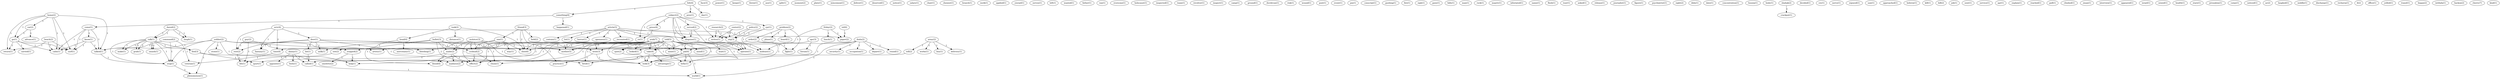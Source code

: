 digraph G {
  home [ label="home(2)" ];
  car [ label="car(2)" ];
  go [ label="go(1)" ];
  return [ label="return(1)" ];
  surf [ label="surf(1)" ];
  calm [ label="calm(1)" ];
  talked [ label="talked(1)" ];
  face [ label="face(3)" ];
  felt [ label="felt(4)" ];
  something [ label="something(4)" ];
  prey [ label="prey(1)" ];
  day [ label="day(1)" ];
  problem [ label="problem(2)" ];
  order [ label="order(2)" ];
  plane [ label="plane(1)" ];
  board [ label="board(1)" ];
  fight [ label="fight(1)" ];
  apc [ label="apc(3)" ];
  forum [ label="forum(1)" ];
  mideast [ label="mideast(1)" ];
  power [ label="power(1)" ];
  keeps [ label="keeps(1)" ];
  threw [ label="threw(1)" ];
  beach [ label="beach(2)" ];
  ass [ label="ass(1)" ];
  split [ label="split(1)" ];
  moment [ label="moment(2)" ];
  plate [ label="plate(1)" ];
  mincemeat [ label="mincemeat(1)" ];
  deliver [ label="deliver(1)" ];
  deserved [ label="deserved(1)" ];
  army [ label="army(2)" ];
  boy [ label="boy(1)" ];
  delivery [ label="delivery(1)" ];
  works [ label="works(1)" ];
  tell [ label="tell(2)" ];
  notice [ label="notice(1)" ];
  salary [ label="salary(1)" ];
  chair [ label="chair(1)" ];
  aviv [ label="aviv(4)" ];
  time [ label="time(4)" ];
  deer [ label="deer(1)" ];
  fantasy [ label="fantasy(1)" ];
  rest [ label="rest(2)" ];
  paper [ label="paper(2)" ];
  chemist [ label="chemist(1)" ];
  branch [ label="branch(1)" ];
  advance [ label="advance(1)" ];
  work [ label="work(1)" ];
  applied [ label="applied(1)" ];
  yisrael [ label="yisrael(1)" ];
  article [ label="article(3)" ];
  recounted [ label="recounted(1)" ];
  disguise [ label="disguise(1)" ];
  contain [ label="contain(1)" ];
  disguise [ label="disguise(1)" ];
  horror [ label="horror(1)" ];
  openness [ label="openness(1)" ];
  org [ label="org(3)" ];
  lot [ label="lot(1)" ];
  subject [ label="subject(2)" ];
  press [ label="press(4)" ];
  re [ label="re(1)" ];
  served [ label="served(2)" ];
  cpr [ label="cpr(1)" ];
  operate [ label="operate(1)" ];
  writes [ label="writes(1)" ];
  friday [ label="friday(2)" ];
  lunch [ label="lunch(1)" ];
  mother [ label="mother(5)" ];
  serves [ label="serves(1)" ];
  left [ label="left(1)" ];
  happened [ label="happened(1)" ];
  come [ label="come(1)" ];
  wanted [ label="wanted(1)" ];
  father [ label="father(1)" ];
  stop [ label="stop(1)" ];
  phenomenon [ label="phenomenon(1)" ];
  carried [ label="carried(1)" ];
  ran [ label="ran(1)" ];
  everyone [ label="everyone(1)" ];
  holocaust [ label="holocaust(1)" ];
  inspected [ label="inspected(1)" ];
  team [ label="team(1)" ];
  dared [ label="dared(2)" ];
  talk [ label="talk(4)" ];
  talk [ label="talk(1)" ];
  laugh [ label="laugh(1)" ];
  laugh [ label="laugh(1)" ];
  revolver [ label="revolver(1)" ];
  inspect [ label="inspect(1)" ];
  grab [ label="grab(1)" ];
  feel [ label="feel(3)" ];
  smash [ label="smash(1)" ];
  make [ label="make(1)" ];
  stop [ label="stop(1)" ];
  camp [ label="camp(1)" ];
  ground [ label="ground(1)" ];
  duvdevan [ label="duvdevan(1)" ];
  risk [ label="risk(1)" ];
  wound [ label="wound(1)" ];
  post [ label="post(1)" ];
  soldier [ label="soldier(2)" ];
  stone [ label="stone(1)" ];
  bleeding [ label="bleeding(1)" ];
  artery [ label="artery(1)" ];
  stopped [ label="stopped(2)" ];
  help [ label="help(1)" ];
  event [ label="event(1)" ];
  center [ label="center(2)" ];
  pm [ label="pm(1)" ];
  conscript [ label="conscript(1)" ];
  took [ label="took(2)" ];
  distance [ label="distance(1)" ];
  head [ label="head(4)" ];
  shot [ label="shot(6)" ];
  gushing [ label="gushing(1)" ];
  fire [ label="fire(1)" ];
  sigh [ label="sigh(1)" ];
  goes [ label="goes(1)" ];
  falls [ label="falls(1)" ];
  man [ label="man(1)" ];
  rock [ label="rock(1)" ];
  bullet [ label="bullet(3)" ];
  cocktail [ label="cocktail(2)" ];
  made [ label="made(2)" ];
  blood [ label="blood(4)" ];
  milk [ label="milk(1)" ];
  effect [ label="effect(2)" ];
  maariv [ label="maariv(1)" ];
  infuriated [ label="infuriated(1)" ];
  name [ label="name(1)" ];
  flesh [ label="flesh(1)" ];
  policy [ label="policy(2)" ];
  tour [ label="tour(1)" ];
  know [ label="know(1)" ];
  asked [ label="asked(1)" ];
  release [ label="release(1)" ];
  dudu [ label="dudu(2)" ];
  depart [ label="depart(1)" ];
  round [ label="round(1)" ];
  called [ label="called(1)" ];
  pal [ label="pal(4)" ];
  security [ label="security(1)" ];
  occupation [ label="occupation(1)" ];
  world [ label="world(1)" ];
  command [ label="command(2)" ];
  veteran [ label="veteran(1)" ];
  friend [ label="friend(3)" ];
  one [ label="one(1)" ];
  field [ label="field(2)" ];
  practice [ label="practice(1)" ];
  way [ label="way(1)" ];
  journalist [ label="journalist(1)" ];
  figure [ label="figure(1)" ];
  take [ label="take(4)" ];
  look [ label="look(3)" ];
  told [ label="told(5)" ];
  mine [ label="mine(1)" ];
  spot [ label="spot(2)" ];
  wait [ label="wait(1)" ];
  looked [ label="looked(1)" ];
  went [ label="went(3)" ];
  belly [ label="belly(1)" ];
  mind [ label="mind(1)" ];
  psychiatrist [ label="psychiatrist(1)" ];
  sight [ label="sight(2)" ];
  didn [ label="didn(1)" ];
  date [ label="date(1)" ];
  molotov [ label="molotov(3)" ];
  chum [ label="chum(1)" ];
  fired [ label="fired(1)" ];
  concentration [ label="concentration(1)" ];
  research [ label="research(2)" ];
  spurt [ label="spurt(1)" ];
  madness [ label="madness(2)" ];
  bosnia [ label="bosnia(1)" ];
  body [ label="body(1)" ];
  arab [ label="arab(7)" ];
  shahak [ label="shahak(2)" ];
  crackpot [ label="crackpot(1)" ];
  decided [ label="decided(1)" ];
  cry [ label="cry(1)" ];
  nerve [ label="nerve(1)" ];
  enjoyed [ label="enjoyed(1)" ];
  saw [ label="saw(1)" ];
  approached [ label="approached(1)" ];
  advantage [ label="advantage(1)" ];
  hebrew [ label="hebrew(1)" ];
  kill [ label="kill(1)" ];
  hill [ label="hill(2)" ];
  job [ label="job(1)" ];
  sent [ label="sent(1)" ];
  service [ label="service(1)" ];
  apr [ label="apr(1)" ];
  hit [ label="hit(1)" ];
  explain [ label="explain(1)" ];
  reached [ label="reached(1)" ];
  gull [ label="gull(1)" ];
  climbed [ label="climbed(1)" ];
  danny [ label="danny(1)" ];
  opposite [ label="opposite(1)" ];
  feels [ label="feels(1)" ];
  zman [ label="zman(1)" ];
  interview [ label="interview(1)" ];
  appeared [ label="appeared(1)" ];
  mercenary [ label="mercenary(1)" ];
  see [ label="see(2)" ];
  israel [ label="israel(1)" ];
  seized [ label="seized(1)" ];
  health [ label="health(1)" ];
  omelette [ label="omelette(2)" ];
  guy [ label="guy(2)" ];
  life [ label="life(1)" ];
  stare [ label="stare(1)" ];
  jerusalem [ label="jerusalem(1)" ];
  corps [ label="corps(1)" ];
  noticed [ label="noticed(1)" ];
  ac [ label="ac(2)" ];
  laughed [ label="laughed(1)" ];
  middle [ label="middle(1)" ];
  discharge [ label="discharge(1)" ];
  rechavia [ label="rechavia(1)" ];
  il [ label="il(2)" ];
  office [ label="office(1)" ];
  tel [ label="tel(4)" ];
  yelled [ label="yelled(1)" ];
  transl [ label="transl(1)" ];
  began [ label="began(2)" ];
  intifada [ label="intifada(1)" ];
  backon [ label="backon(2)" ];
  cherry [ label="cherry(7)" ];
  kind [ label="kind(1)" ];
  home -> car [ label="1" ];
  home -> go [ label="1" ];
  home -> return [ label="1" ];
  home -> surf [ label="1" ];
  home -> calm [ label="1" ];
  home -> talked [ label="1" ];
  felt -> something [ label="1" ];
  felt -> prey [ label="1" ];
  felt -> day [ label="1" ];
  problem -> order [ label="1" ];
  problem -> plane [ label="1" ];
  problem -> board [ label="1" ];
  problem -> fight [ label="1" ];
  apc -> forum [ label="1" ];
  apc -> mideast [ label="1" ];
  beach -> return [ label="1" ];
  beach -> surf [ label="1" ];
  beach -> calm [ label="1" ];
  army -> boy [ label="1" ];
  army -> delivery [ label="1" ];
  army -> works [ label="1" ];
  army -> tell [ label="1" ];
  aviv -> time [ label="2" ];
  aviv -> deer [ label="1" ];
  aviv -> fantasy [ label="1" ];
  aviv -> rest [ label="1" ];
  aviv -> paper [ label="1" ];
  car -> go [ label="1" ];
  car -> advance [ label="1" ];
  article -> recounted [ label="1" ];
  article -> disguise [ label="1" ];
  article -> contain [ label="1" ];
  article -> disguise [ label="1" ];
  article -> horror [ label="1" ];
  article -> openness [ label="1" ];
  article -> org [ label="1" ];
  article -> lot [ label="1" ];
  subject -> press [ label="2" ];
  subject -> re [ label="1" ];
  subject -> disguise [ label="1" ];
  subject -> served [ label="1" ];
  subject -> disguise [ label="1" ];
  subject -> cpr [ label="1" ];
  subject -> operate [ label="1" ];
  subject -> writes [ label="1" ];
  friday -> lunch [ label="1" ];
  friday -> mother [ label="1" ];
  friday -> paper [ label="1" ];
  something -> happened [ label="1" ];
  something -> come [ label="1" ];
  stop -> phenomenon [ label="1" ];
  go -> return [ label="1" ];
  go -> carried [ label="1" ];
  go -> surf [ label="1" ];
  go -> calm [ label="1" ];
  press -> re [ label="1" ];
  dared -> talk [ label="1" ];
  dared -> talk [ label="1" ];
  dared -> laugh [ label="1" ];
  dared -> laugh [ label="1" ];
  talk -> grab [ label="2" ];
  talk -> feel [ label="1" ];
  talk -> smash [ label="2" ];
  talk -> make [ label="1" ];
  talk -> stop [ label="1" ];
  soldier -> phenomenon [ label="1" ];
  soldier -> stone [ label="1" ];
  soldier -> bleeding [ label="1" ];
  soldier -> artery [ label="1" ];
  soldier -> talked [ label="1" ];
  soldier -> stopped [ label="1" ];
  soldier -> help [ label="1" ];
  soldier -> stop [ label="1" ];
  center -> org [ label="1" ];
  center -> writes [ label="1" ];
  took -> distance [ label="1" ];
  took -> head [ label="1" ];
  took -> shot [ label="1" ];
  bullet -> cocktail [ label="1" ];
  bullet -> made [ label="1" ];
  bullet -> blood [ label="1" ];
  bullet -> milk [ label="1" ];
  bullet -> effect [ label="2" ];
  bullet -> mother [ label="1" ];
  disguise -> operate [ label="1" ];
  policy -> org [ label="1" ];
  policy -> writes [ label="1" ];
  served -> disguise [ label="1" ];
  served -> operate [ label="1" ];
  come -> know [ label="1" ];
  come -> surf [ label="1" ];
  come -> calm [ label="1" ];
  come -> talked [ label="1" ];
  dudu -> depart [ label="1" ];
  dudu -> round [ label="1" ];
  dudu -> called [ label="1" ];
  dudu -> pal [ label="1" ];
  dudu -> security [ label="1" ];
  dudu -> occupation [ label="1" ];
  dudu -> world [ label="1" ];
  command -> veteran [ label="1" ];
  command -> talked [ label="1" ];
  command -> stop [ label="1" ];
  friend -> one [ label="1" ];
  friend -> field [ label="1" ];
  friend -> practice [ label="1" ];
  friend -> shot [ label="2" ];
  one -> way [ label="1" ];
  one -> time [ label="1" ];
  one -> cocktail [ label="1" ];
  one -> effect [ label="1" ];
  one -> shot [ label="1" ];
  disguise -> operate [ label="1" ];
  order -> take [ label="1" ];
  order -> fight [ label="1" ];
  order -> look [ label="1" ];
  talk -> grab [ label="2" ];
  talk -> feel [ label="1" ];
  talk -> smash [ label="2" ];
  talk -> make [ label="1" ];
  talk -> stop [ label="1" ];
  cpr -> org [ label="2" ];
  cpr -> mideast [ label="1" ];
  told -> mine [ label="1" ];
  told -> take [ label="1" ];
  told -> made [ label="1" ];
  told -> spot [ label="1" ];
  told -> wait [ label="1" ];
  told -> pal [ label="2" ];
  told -> looked [ label="1" ];
  told -> went [ label="1" ];
  told -> belly [ label="1" ];
  told -> look [ label="1" ];
  told -> mind [ label="1" ];
  told -> mother [ label="2" ];
  told -> shot [ label="1" ];
  time -> veteran [ label="1" ];
  molotov -> cocktail [ label="2" ];
  molotov -> made [ label="1" ];
  molotov -> chum [ label="1" ];
  molotov -> pal [ label="2" ];
  molotov -> effect [ label="1" ];
  molotov -> fired [ label="1" ];
  cocktail -> chum [ label="1" ];
  cocktail -> effect [ label="1" ];
  research -> org [ label="1" ];
  research -> writes [ label="1" ];
  feel -> spurt [ label="1" ];
  feel -> madness [ label="1" ];
  arab -> bleeding [ label="1" ];
  arab -> mine [ label="1" ];
  arab -> take [ label="2" ];
  arab -> chum [ label="1" ];
  arab -> spot [ label="1" ];
  arab -> artery [ label="1" ];
  arab -> blood [ label="1" ];
  arab -> pal [ label="2" ];
  arab -> stopped [ label="1" ];
  arab -> looked [ label="1" ];
  arab -> effect [ label="1" ];
  arab -> fired [ label="1" ];
  arab -> help [ label="1" ];
  arab -> went [ label="1" ];
  arab -> belly [ label="1" ];
  arab -> look [ label="2" ];
  arab -> mother [ label="1" ];
  arab -> shot [ label="1" ];
  shahak -> crackpot [ label="1" ];
  take -> advantage [ label="1" ];
  take -> look [ label="3" ];
  made -> spurt [ label="1" ];
  made -> blood [ label="1" ];
  made -> effect [ label="1" ];
  made -> madness [ label="1" ];
  know -> surf [ label="1" ];
  know -> calm [ label="1" ];
  know -> talked [ label="1" ];
  deer -> fantasy [ label="1" ];
  deer -> hit [ label="1" ];
  deer -> milk [ label="1" ];
  deer -> rest [ label="1" ];
  deer -> went [ label="1" ];
  deer -> look [ label="1" ];
  deer -> mother [ label="1" ];
  spot -> look [ label="1" ];
  danny -> opposite [ label="1" ];
  danny -> called [ label="1" ];
  danny -> feels [ label="1" ];
  head -> mercenary [ label="1" ];
  head -> see [ label="1" ];
  org -> mideast [ label="1" ];
  hit -> called [ label="1" ];
  tell -> madness [ label="1" ];
  called -> world [ label="1" ];
  pal -> fired [ label="1" ];
  pal -> world [ label="1" ];
  pal -> belly [ label="1" ];
  pal -> look [ label="1" ];
  talked -> stop [ label="1" ];
  stopped -> help [ label="1" ];
  stopped -> omelette [ label="1" ];
  guy -> rest [ label="1" ];
  guy -> operate [ label="1" ];
  guy -> life [ label="1" ];
  rest -> life [ label="1" ];
  went -> look [ label="1" ];
  went -> practice [ label="1" ];
  tel -> paper [ label="1" ];
  see -> life [ label="1" ];
}
